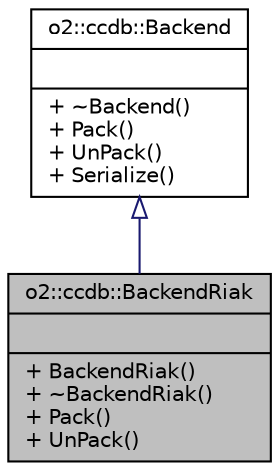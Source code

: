 digraph "o2::ccdb::BackendRiak"
{
 // INTERACTIVE_SVG=YES
  bgcolor="transparent";
  edge [fontname="Helvetica",fontsize="10",labelfontname="Helvetica",labelfontsize="10"];
  node [fontname="Helvetica",fontsize="10",shape=record];
  Node1 [label="{o2::ccdb::BackendRiak\n||+ BackendRiak()\l+ ~BackendRiak()\l+ Pack()\l+ UnPack()\l}",height=0.2,width=0.4,color="black", fillcolor="grey75", style="filled" fontcolor="black"];
  Node2 -> Node1 [dir="back",color="midnightblue",fontsize="10",style="solid",arrowtail="onormal",fontname="Helvetica"];
  Node2 [label="{o2::ccdb::Backend\n||+ ~Backend()\l+ Pack()\l+ UnPack()\l+ Serialize()\l}",height=0.2,width=0.4,color="black",URL="$de/dfe/classo2_1_1ccdb_1_1Backend.html"];
}
